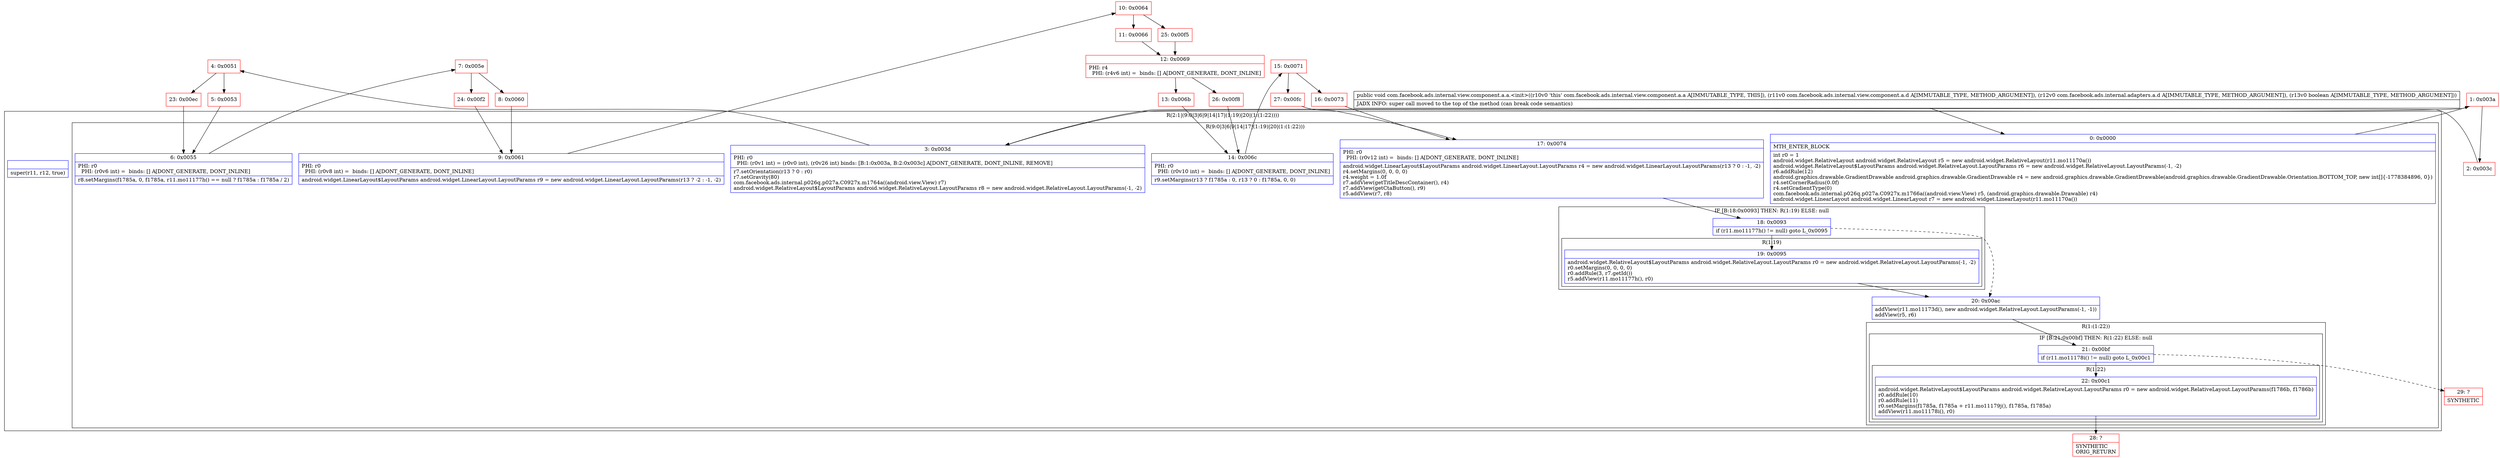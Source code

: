 digraph "CFG forcom.facebook.ads.internal.view.component.a.a.\<init\>(Lcom\/facebook\/ads\/internal\/view\/component\/a\/d;Lcom\/facebook\/ads\/internal\/adapters\/a\/d;Z)V" {
subgraph cluster_Region_1341236951 {
label = "R(2:1|(9:0|3|6|9|14|17|(1:19)|20|(1:(1:22))))";
node [shape=record,color=blue];
Node_InsnContainer_100061114 [shape=record,label="{|super(r11, r12, true)\l}"];
subgraph cluster_Region_1285610942 {
label = "R(9:0|3|6|9|14|17|(1:19)|20|(1:(1:22)))";
node [shape=record,color=blue];
Node_0 [shape=record,label="{0\:\ 0x0000|MTH_ENTER_BLOCK\l|int r0 = 1\landroid.widget.RelativeLayout android.widget.RelativeLayout r5 = new android.widget.RelativeLayout(r11.mo11170a())\landroid.widget.RelativeLayout$LayoutParams android.widget.RelativeLayout.LayoutParams r6 = new android.widget.RelativeLayout.LayoutParams(\-1, \-2)\lr6.addRule(12)\landroid.graphics.drawable.GradientDrawable android.graphics.drawable.GradientDrawable r4 = new android.graphics.drawable.GradientDrawable(android.graphics.drawable.GradientDrawable.Orientation.BOTTOM_TOP, new int[]\{\-1778384896, 0\})\lr4.setCornerRadius(0.0f)\lr4.setGradientType(0)\lcom.facebook.ads.internal.p026q.p027a.C0927x.m1766a((android.view.View) r5, (android.graphics.drawable.Drawable) r4)\landroid.widget.LinearLayout android.widget.LinearLayout r7 = new android.widget.LinearLayout(r11.mo11170a())\l}"];
Node_3 [shape=record,label="{3\:\ 0x003d|PHI: r0 \l  PHI: (r0v1 int) = (r0v0 int), (r0v26 int) binds: [B:1:0x003a, B:2:0x003c] A[DONT_GENERATE, DONT_INLINE, REMOVE]\l|r7.setOrientation(r13 ? 0 : r0)\lr7.setGravity(80)\lcom.facebook.ads.internal.p026q.p027a.C0927x.m1764a((android.view.View) r7)\landroid.widget.RelativeLayout$LayoutParams android.widget.RelativeLayout.LayoutParams r8 = new android.widget.RelativeLayout.LayoutParams(\-1, \-2)\l}"];
Node_6 [shape=record,label="{6\:\ 0x0055|PHI: r0 \l  PHI: (r0v6 int) =  binds: [] A[DONT_GENERATE, DONT_INLINE]\l|r8.setMargins(f1785a, 0, f1785a, r11.mo11177h() == null ? f1785a : f1785a \/ 2)\l}"];
Node_9 [shape=record,label="{9\:\ 0x0061|PHI: r0 \l  PHI: (r0v8 int) =  binds: [] A[DONT_GENERATE, DONT_INLINE]\l|android.widget.LinearLayout$LayoutParams android.widget.LinearLayout.LayoutParams r9 = new android.widget.LinearLayout.LayoutParams(r13 ? \-2 : \-1, \-2)\l}"];
Node_14 [shape=record,label="{14\:\ 0x006c|PHI: r0 \l  PHI: (r0v10 int) =  binds: [] A[DONT_GENERATE, DONT_INLINE]\l|r9.setMargins(r13 ? f1785a : 0, r13 ? 0 : f1785a, 0, 0)\l}"];
Node_17 [shape=record,label="{17\:\ 0x0074|PHI: r0 \l  PHI: (r0v12 int) =  binds: [] A[DONT_GENERATE, DONT_INLINE]\l|android.widget.LinearLayout$LayoutParams android.widget.LinearLayout.LayoutParams r4 = new android.widget.LinearLayout.LayoutParams(r13 ? 0 : \-1, \-2)\lr4.setMargins(0, 0, 0, 0)\lr4.weight = 1.0f\lr7.addView(getTitleDescContainer(), r4)\lr7.addView(getCtaButton(), r9)\lr5.addView(r7, r8)\l}"];
subgraph cluster_IfRegion_313156895 {
label = "IF [B:18:0x0093] THEN: R(1:19) ELSE: null";
node [shape=record,color=blue];
Node_18 [shape=record,label="{18\:\ 0x0093|if (r11.mo11177h() != null) goto L_0x0095\l}"];
subgraph cluster_Region_306229626 {
label = "R(1:19)";
node [shape=record,color=blue];
Node_19 [shape=record,label="{19\:\ 0x0095|android.widget.RelativeLayout$LayoutParams android.widget.RelativeLayout.LayoutParams r0 = new android.widget.RelativeLayout.LayoutParams(\-1, \-2)\lr0.setMargins(0, 0, 0, 0)\lr0.addRule(3, r7.getId())\lr5.addView(r11.mo11177h(), r0)\l}"];
}
}
Node_20 [shape=record,label="{20\:\ 0x00ac|addView(r11.mo11173d(), new android.widget.RelativeLayout.LayoutParams(\-1, \-1))\laddView(r5, r6)\l}"];
subgraph cluster_Region_695383530 {
label = "R(1:(1:22))";
node [shape=record,color=blue];
subgraph cluster_IfRegion_1802991885 {
label = "IF [B:21:0x00bf] THEN: R(1:22) ELSE: null";
node [shape=record,color=blue];
Node_21 [shape=record,label="{21\:\ 0x00bf|if (r11.mo11178i() != null) goto L_0x00c1\l}"];
subgraph cluster_Region_1118775681 {
label = "R(1:22)";
node [shape=record,color=blue];
Node_22 [shape=record,label="{22\:\ 0x00c1|android.widget.RelativeLayout$LayoutParams android.widget.RelativeLayout.LayoutParams r0 = new android.widget.RelativeLayout.LayoutParams(f1786b, f1786b)\lr0.addRule(10)\lr0.addRule(11)\lr0.setMargins(f1785a, f1785a + r11.mo11179j(), f1785a, f1785a)\laddView(r11.mo11178i(), r0)\l}"];
}
}
}
}
}
Node_1 [shape=record,color=red,label="{1\:\ 0x003a}"];
Node_2 [shape=record,color=red,label="{2\:\ 0x003c}"];
Node_4 [shape=record,color=red,label="{4\:\ 0x0051}"];
Node_5 [shape=record,color=red,label="{5\:\ 0x0053}"];
Node_7 [shape=record,color=red,label="{7\:\ 0x005e}"];
Node_8 [shape=record,color=red,label="{8\:\ 0x0060}"];
Node_10 [shape=record,color=red,label="{10\:\ 0x0064}"];
Node_11 [shape=record,color=red,label="{11\:\ 0x0066}"];
Node_12 [shape=record,color=red,label="{12\:\ 0x0069|PHI: r4 \l  PHI: (r4v6 int) =  binds: [] A[DONT_GENERATE, DONT_INLINE]\l}"];
Node_13 [shape=record,color=red,label="{13\:\ 0x006b}"];
Node_15 [shape=record,color=red,label="{15\:\ 0x0071}"];
Node_16 [shape=record,color=red,label="{16\:\ 0x0073}"];
Node_23 [shape=record,color=red,label="{23\:\ 0x00ec}"];
Node_24 [shape=record,color=red,label="{24\:\ 0x00f2}"];
Node_25 [shape=record,color=red,label="{25\:\ 0x00f5}"];
Node_26 [shape=record,color=red,label="{26\:\ 0x00f8}"];
Node_27 [shape=record,color=red,label="{27\:\ 0x00fc}"];
Node_28 [shape=record,color=red,label="{28\:\ ?|SYNTHETIC\lORIG_RETURN\l}"];
Node_29 [shape=record,color=red,label="{29\:\ ?|SYNTHETIC\l}"];
MethodNode[shape=record,label="{public void com.facebook.ads.internal.view.component.a.a.\<init\>((r10v0 'this' com.facebook.ads.internal.view.component.a.a A[IMMUTABLE_TYPE, THIS]), (r11v0 com.facebook.ads.internal.view.component.a.d A[IMMUTABLE_TYPE, METHOD_ARGUMENT]), (r12v0 com.facebook.ads.internal.adapters.a.d A[IMMUTABLE_TYPE, METHOD_ARGUMENT]), (r13v0 boolean A[IMMUTABLE_TYPE, METHOD_ARGUMENT]))  | JADX INFO: super call moved to the top of the method (can break code semantics)\l}"];
MethodNode -> Node_0;
Node_0 -> Node_1;
Node_3 -> Node_4;
Node_6 -> Node_7;
Node_9 -> Node_10;
Node_14 -> Node_15;
Node_17 -> Node_18;
Node_18 -> Node_19;
Node_18 -> Node_20[style=dashed];
Node_19 -> Node_20;
Node_20 -> Node_21;
Node_21 -> Node_22;
Node_21 -> Node_29[style=dashed];
Node_22 -> Node_28;
Node_1 -> Node_2;
Node_1 -> Node_3;
Node_2 -> Node_3;
Node_4 -> Node_5;
Node_4 -> Node_23;
Node_5 -> Node_6;
Node_7 -> Node_8;
Node_7 -> Node_24;
Node_8 -> Node_9;
Node_10 -> Node_11;
Node_10 -> Node_25;
Node_11 -> Node_12;
Node_12 -> Node_13;
Node_12 -> Node_26;
Node_13 -> Node_14;
Node_15 -> Node_16;
Node_15 -> Node_27;
Node_16 -> Node_17;
Node_23 -> Node_6;
Node_24 -> Node_9;
Node_25 -> Node_12;
Node_26 -> Node_14;
Node_27 -> Node_17;
}

